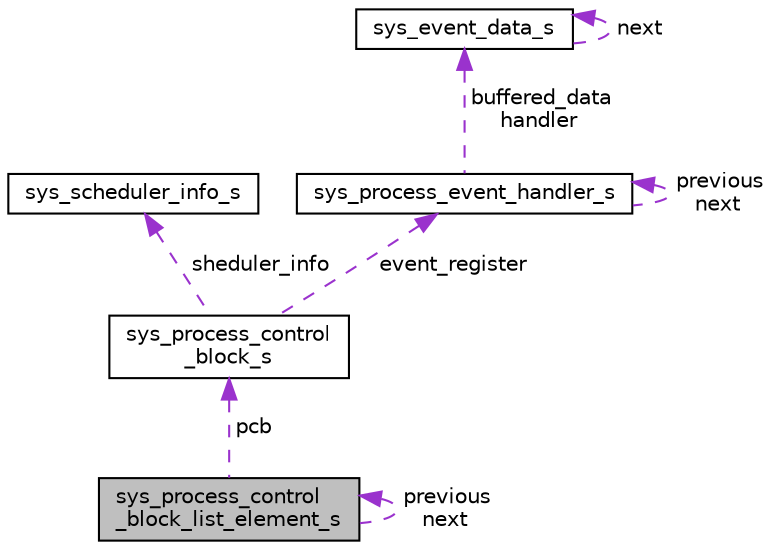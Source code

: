 digraph "sys_process_control_block_list_element_s"
{
  edge [fontname="Helvetica",fontsize="10",labelfontname="Helvetica",labelfontsize="10"];
  node [fontname="Helvetica",fontsize="10",shape=record];
  Node1 [label="sys_process_control\l_block_list_element_s",height=0.2,width=0.4,color="black", fillcolor="grey75", style="filled", fontcolor="black"];
  Node1 -> Node1 [dir="back",color="darkorchid3",fontsize="10",style="dashed",label=" previous\nnext" ,fontname="Helvetica"];
  Node2 -> Node1 [dir="back",color="darkorchid3",fontsize="10",style="dashed",label=" pcb" ,fontname="Helvetica"];
  Node2 [label="sys_process_control\l_block_s",height=0.2,width=0.4,color="black", fillcolor="white", style="filled",URL="$db/d2e/structsys__process__control__block__s.html",tooltip="Process Control Block for a single process. "];
  Node3 -> Node2 [dir="back",color="darkorchid3",fontsize="10",style="dashed",label=" sheduler_info" ,fontname="Helvetica"];
  Node3 [label="sys_scheduler_info_s",height=0.2,width=0.4,color="black", fillcolor="white", style="filled",URL="$dd/da1/structsys__scheduler__info__s.html",tooltip="The scheduling information for each process. "];
  Node4 -> Node2 [dir="back",color="darkorchid3",fontsize="10",style="dashed",label=" event_register" ,fontname="Helvetica"];
  Node4 [label="sys_process_event_handler_s",height=0.2,width=0.4,color="black", fillcolor="white", style="filled",URL="$dc/dfe/structsys__process__event__handler__s.html",tooltip="Double linked list element of process event-handlers. "];
  Node5 -> Node4 [dir="back",color="darkorchid3",fontsize="10",style="dashed",label=" buffered_data\nhandler" ,fontname="Helvetica"];
  Node5 [label="sys_event_data_s",height=0.2,width=0.4,color="black", fillcolor="white", style="filled",URL="$d9/d85/structsys__event__data__s.html",tooltip="It is a single linked list element and contains data of an occurred event. "];
  Node5 -> Node5 [dir="back",color="darkorchid3",fontsize="10",style="dashed",label=" next" ,fontname="Helvetica"];
  Node4 -> Node4 [dir="back",color="darkorchid3",fontsize="10",style="dashed",label=" previous\nnext" ,fontname="Helvetica"];
}
